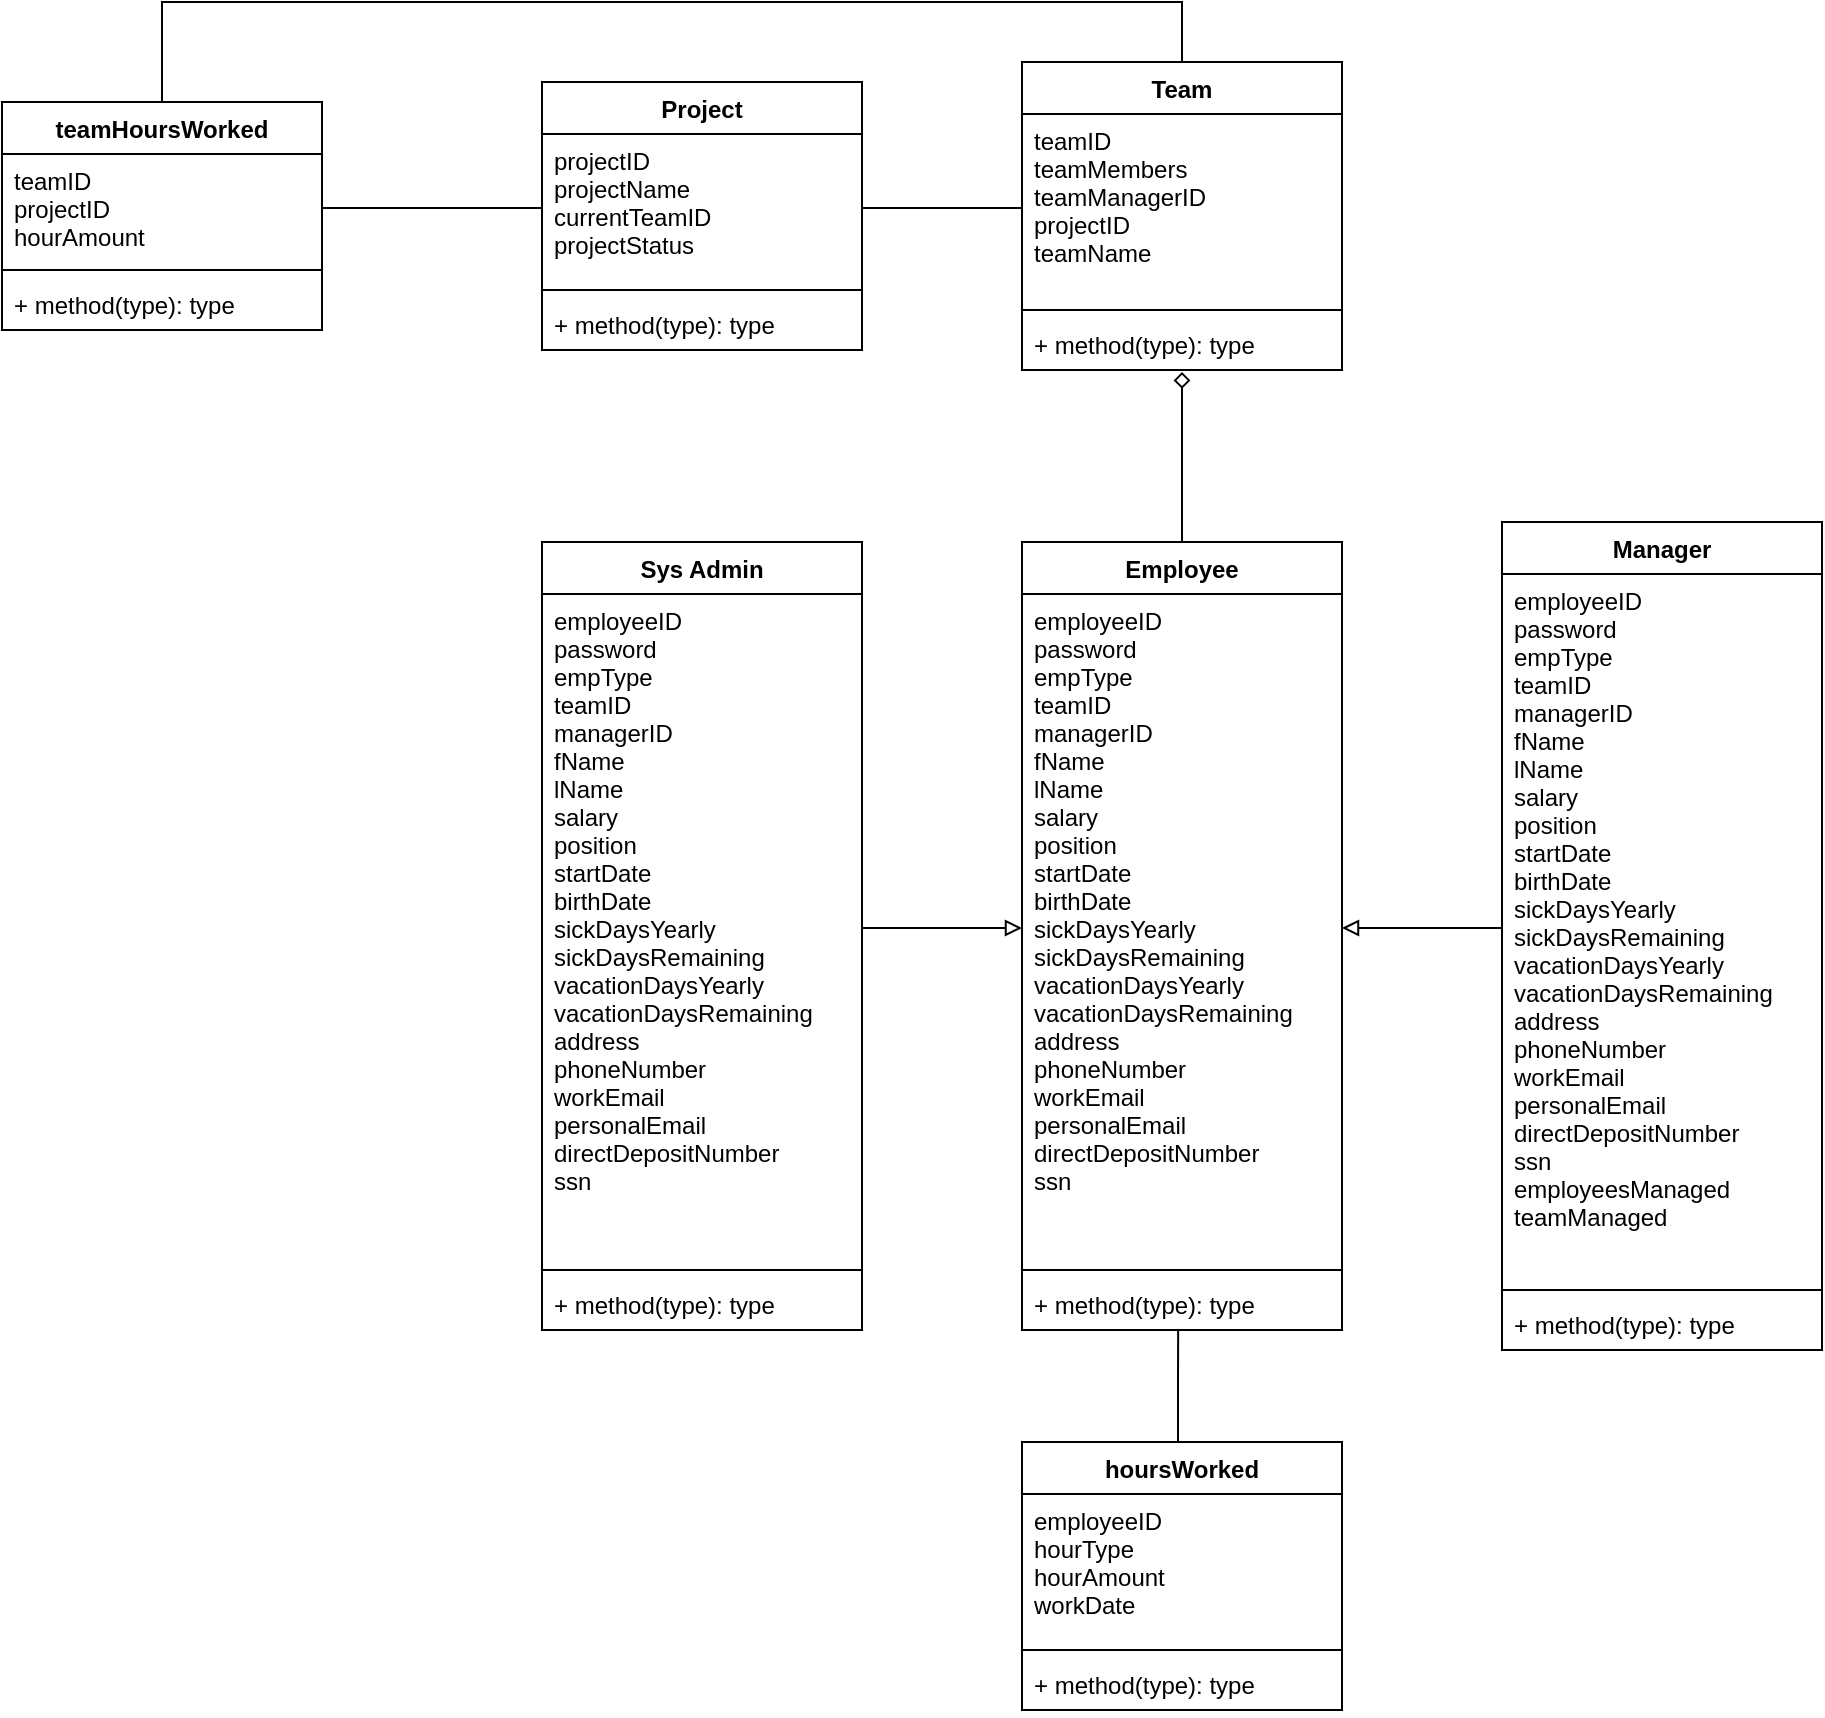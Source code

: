 <mxfile version="20.5.3" type="device"><diagram id="FQJfVwYiAihLI89Z-N0t" name="Page-1"><mxGraphModel dx="1550" dy="852" grid="1" gridSize="10" guides="1" tooltips="1" connect="1" arrows="1" fold="1" page="1" pageScale="1" pageWidth="850" pageHeight="1100" math="0" shadow="0"><root><mxCell id="0"/><mxCell id="1" parent="0"/><mxCell id="XTaZZh3F8GQkmYtVlKQd-25" style="edgeStyle=orthogonalEdgeStyle;rounded=0;orthogonalLoop=1;jettySize=auto;html=1;entryX=0.5;entryY=1.038;entryDx=0;entryDy=0;entryPerimeter=0;endArrow=diamond;endFill=0;startArrow=none;startFill=0;" parent="1" source="XTaZZh3F8GQkmYtVlKQd-1" target="XTaZZh3F8GQkmYtVlKQd-12" edge="1"><mxGeometry relative="1" as="geometry"/></mxCell><mxCell id="XTaZZh3F8GQkmYtVlKQd-1" value="Employee" style="swimlane;fontStyle=1;align=center;verticalAlign=top;childLayout=stackLayout;horizontal=1;startSize=26;horizontalStack=0;resizeParent=1;resizeParentMax=0;resizeLast=0;collapsible=1;marginBottom=0;" parent="1" vertex="1"><mxGeometry x="580" y="280" width="160" height="394" as="geometry"/></mxCell><mxCell id="XTaZZh3F8GQkmYtVlKQd-2" value="employeeID&#xA;password&#xA;empType&#xA;teamID&#xA;managerID&#xA;fName&#xA;lName&#xA;salary&#xA;position&#xA;startDate&#xA;birthDate&#xA;sickDaysYearly&#xA;sickDaysRemaining&#xA;vacationDaysYearly&#xA;vacationDaysRemaining&#xA;address&#xA;phoneNumber&#xA;workEmail&#xA;personalEmail&#xA;directDepositNumber&#xA;ssn" style="text;strokeColor=none;fillColor=none;align=left;verticalAlign=top;spacingLeft=4;spacingRight=4;overflow=hidden;rotatable=0;points=[[0,0.5],[1,0.5]];portConstraint=eastwest;" parent="XTaZZh3F8GQkmYtVlKQd-1" vertex="1"><mxGeometry y="26" width="160" height="334" as="geometry"/></mxCell><mxCell id="XTaZZh3F8GQkmYtVlKQd-3" value="" style="line;strokeWidth=1;fillColor=none;align=left;verticalAlign=middle;spacingTop=-1;spacingLeft=3;spacingRight=3;rotatable=0;labelPosition=right;points=[];portConstraint=eastwest;strokeColor=inherit;" parent="XTaZZh3F8GQkmYtVlKQd-1" vertex="1"><mxGeometry y="360" width="160" height="8" as="geometry"/></mxCell><mxCell id="XTaZZh3F8GQkmYtVlKQd-4" value="+ method(type): type" style="text;strokeColor=none;fillColor=none;align=left;verticalAlign=top;spacingLeft=4;spacingRight=4;overflow=hidden;rotatable=0;points=[[0,0.5],[1,0.5]];portConstraint=eastwest;" parent="XTaZZh3F8GQkmYtVlKQd-1" vertex="1"><mxGeometry y="368" width="160" height="26" as="geometry"/></mxCell><mxCell id="XTaZZh3F8GQkmYtVlKQd-5" value="Manager" style="swimlane;fontStyle=1;align=center;verticalAlign=top;childLayout=stackLayout;horizontal=1;startSize=26;horizontalStack=0;resizeParent=1;resizeParentMax=0;resizeLast=0;collapsible=1;marginBottom=0;" parent="1" vertex="1"><mxGeometry x="820" y="270" width="160" height="414" as="geometry"/></mxCell><mxCell id="XTaZZh3F8GQkmYtVlKQd-6" value="employeeID&#xA;password&#xA;empType&#xA;teamID&#xA;managerID&#xA;fName&#xA;lName&#xA;salary&#xA;position&#xA;startDate&#xA;birthDate&#xA;sickDaysYearly&#xA;sickDaysRemaining&#xA;vacationDaysYearly&#xA;vacationDaysRemaining&#xA;address&#xA;phoneNumber&#xA;workEmail&#xA;personalEmail&#xA;directDepositNumber&#xA;ssn&#xA;employeesManaged&#xA;teamManaged&#xA;" style="text;strokeColor=none;fillColor=none;align=left;verticalAlign=top;spacingLeft=4;spacingRight=4;overflow=hidden;rotatable=0;points=[[0,0.5],[1,0.5]];portConstraint=eastwest;" parent="XTaZZh3F8GQkmYtVlKQd-5" vertex="1"><mxGeometry y="26" width="160" height="354" as="geometry"/></mxCell><mxCell id="XTaZZh3F8GQkmYtVlKQd-7" value="" style="line;strokeWidth=1;fillColor=none;align=left;verticalAlign=middle;spacingTop=-1;spacingLeft=3;spacingRight=3;rotatable=0;labelPosition=right;points=[];portConstraint=eastwest;strokeColor=inherit;" parent="XTaZZh3F8GQkmYtVlKQd-5" vertex="1"><mxGeometry y="380" width="160" height="8" as="geometry"/></mxCell><mxCell id="XTaZZh3F8GQkmYtVlKQd-8" value="+ method(type): type" style="text;strokeColor=none;fillColor=none;align=left;verticalAlign=top;spacingLeft=4;spacingRight=4;overflow=hidden;rotatable=0;points=[[0,0.5],[1,0.5]];portConstraint=eastwest;" parent="XTaZZh3F8GQkmYtVlKQd-5" vertex="1"><mxGeometry y="388" width="160" height="26" as="geometry"/></mxCell><mxCell id="ic4KW6HveHuWjd_v77_n-6" style="edgeStyle=orthogonalEdgeStyle;rounded=0;orthogonalLoop=1;jettySize=auto;html=1;entryX=0.5;entryY=0;entryDx=0;entryDy=0;endArrow=none;endFill=0;" edge="1" parent="1" source="XTaZZh3F8GQkmYtVlKQd-9" target="ic4KW6HveHuWjd_v77_n-1"><mxGeometry relative="1" as="geometry"><Array as="points"><mxPoint x="660" y="10"/><mxPoint x="150" y="10"/></Array></mxGeometry></mxCell><mxCell id="XTaZZh3F8GQkmYtVlKQd-9" value="Team" style="swimlane;fontStyle=1;align=center;verticalAlign=top;childLayout=stackLayout;horizontal=1;startSize=26;horizontalStack=0;resizeParent=1;resizeParentMax=0;resizeLast=0;collapsible=1;marginBottom=0;" parent="1" vertex="1"><mxGeometry x="580" y="40" width="160" height="154" as="geometry"/></mxCell><mxCell id="XTaZZh3F8GQkmYtVlKQd-10" value="teamID&#xA;teamMembers&#xA;teamManagerID&#xA;projectID&#xA;teamName" style="text;strokeColor=none;fillColor=none;align=left;verticalAlign=top;spacingLeft=4;spacingRight=4;overflow=hidden;rotatable=0;points=[[0,0.5],[1,0.5]];portConstraint=eastwest;" parent="XTaZZh3F8GQkmYtVlKQd-9" vertex="1"><mxGeometry y="26" width="160" height="94" as="geometry"/></mxCell><mxCell id="XTaZZh3F8GQkmYtVlKQd-11" value="" style="line;strokeWidth=1;fillColor=none;align=left;verticalAlign=middle;spacingTop=-1;spacingLeft=3;spacingRight=3;rotatable=0;labelPosition=right;points=[];portConstraint=eastwest;strokeColor=inherit;" parent="XTaZZh3F8GQkmYtVlKQd-9" vertex="1"><mxGeometry y="120" width="160" height="8" as="geometry"/></mxCell><mxCell id="XTaZZh3F8GQkmYtVlKQd-12" value="+ method(type): type" style="text;strokeColor=none;fillColor=none;align=left;verticalAlign=top;spacingLeft=4;spacingRight=4;overflow=hidden;rotatable=0;points=[[0,0.5],[1,0.5]];portConstraint=eastwest;" parent="XTaZZh3F8GQkmYtVlKQd-9" vertex="1"><mxGeometry y="128" width="160" height="26" as="geometry"/></mxCell><mxCell id="XTaZZh3F8GQkmYtVlKQd-13" value="Project" style="swimlane;fontStyle=1;align=center;verticalAlign=top;childLayout=stackLayout;horizontal=1;startSize=26;horizontalStack=0;resizeParent=1;resizeParentMax=0;resizeLast=0;collapsible=1;marginBottom=0;" parent="1" vertex="1"><mxGeometry x="340" y="50" width="160" height="134" as="geometry"/></mxCell><mxCell id="XTaZZh3F8GQkmYtVlKQd-14" value="projectID&#xA;projectName&#xA;currentTeamID&#xA;projectStatus&#xA;" style="text;strokeColor=none;fillColor=none;align=left;verticalAlign=top;spacingLeft=4;spacingRight=4;overflow=hidden;rotatable=0;points=[[0,0.5],[1,0.5]];portConstraint=eastwest;" parent="XTaZZh3F8GQkmYtVlKQd-13" vertex="1"><mxGeometry y="26" width="160" height="74" as="geometry"/></mxCell><mxCell id="XTaZZh3F8GQkmYtVlKQd-15" value="" style="line;strokeWidth=1;fillColor=none;align=left;verticalAlign=middle;spacingTop=-1;spacingLeft=3;spacingRight=3;rotatable=0;labelPosition=right;points=[];portConstraint=eastwest;strokeColor=inherit;" parent="XTaZZh3F8GQkmYtVlKQd-13" vertex="1"><mxGeometry y="100" width="160" height="8" as="geometry"/></mxCell><mxCell id="XTaZZh3F8GQkmYtVlKQd-16" value="+ method(type): type" style="text;strokeColor=none;fillColor=none;align=left;verticalAlign=top;spacingLeft=4;spacingRight=4;overflow=hidden;rotatable=0;points=[[0,0.5],[1,0.5]];portConstraint=eastwest;" parent="XTaZZh3F8GQkmYtVlKQd-13" vertex="1"><mxGeometry y="108" width="160" height="26" as="geometry"/></mxCell><mxCell id="XTaZZh3F8GQkmYtVlKQd-22" style="edgeStyle=orthogonalEdgeStyle;rounded=0;orthogonalLoop=1;jettySize=auto;html=1;entryX=0;entryY=0.5;entryDx=0;entryDy=0;endArrow=none;endFill=0;" parent="1" source="XTaZZh3F8GQkmYtVlKQd-14" target="XTaZZh3F8GQkmYtVlKQd-10" edge="1"><mxGeometry relative="1" as="geometry"/></mxCell><mxCell id="XTaZZh3F8GQkmYtVlKQd-26" style="edgeStyle=orthogonalEdgeStyle;rounded=0;orthogonalLoop=1;jettySize=auto;html=1;endArrow=none;endFill=0;startArrow=block;startFill=0;" parent="1" source="XTaZZh3F8GQkmYtVlKQd-2" target="XTaZZh3F8GQkmYtVlKQd-6" edge="1"><mxGeometry relative="1" as="geometry"/></mxCell><mxCell id="zLpssXdFlxVnl-cOUPRP-1" value="Sys Admin" style="swimlane;fontStyle=1;align=center;verticalAlign=top;childLayout=stackLayout;horizontal=1;startSize=26;horizontalStack=0;resizeParent=1;resizeParentMax=0;resizeLast=0;collapsible=1;marginBottom=0;" parent="1" vertex="1"><mxGeometry x="340" y="280" width="160" height="394" as="geometry"/></mxCell><mxCell id="zLpssXdFlxVnl-cOUPRP-2" value="employeeID&#xA;password&#xA;empType&#xA;teamID&#xA;managerID&#xA;fName&#xA;lName&#xA;salary&#xA;position&#xA;startDate&#xA;birthDate&#xA;sickDaysYearly&#xA;sickDaysRemaining&#xA;vacationDaysYearly&#xA;vacationDaysRemaining&#xA;address&#xA;phoneNumber&#xA;workEmail&#xA;personalEmail&#xA;directDepositNumber&#xA;ssn" style="text;strokeColor=none;fillColor=none;align=left;verticalAlign=top;spacingLeft=4;spacingRight=4;overflow=hidden;rotatable=0;points=[[0,0.5],[1,0.5]];portConstraint=eastwest;" parent="zLpssXdFlxVnl-cOUPRP-1" vertex="1"><mxGeometry y="26" width="160" height="334" as="geometry"/></mxCell><mxCell id="zLpssXdFlxVnl-cOUPRP-3" value="" style="line;strokeWidth=1;fillColor=none;align=left;verticalAlign=middle;spacingTop=-1;spacingLeft=3;spacingRight=3;rotatable=0;labelPosition=right;points=[];portConstraint=eastwest;strokeColor=inherit;" parent="zLpssXdFlxVnl-cOUPRP-1" vertex="1"><mxGeometry y="360" width="160" height="8" as="geometry"/></mxCell><mxCell id="zLpssXdFlxVnl-cOUPRP-4" value="+ method(type): type" style="text;strokeColor=none;fillColor=none;align=left;verticalAlign=top;spacingLeft=4;spacingRight=4;overflow=hidden;rotatable=0;points=[[0,0.5],[1,0.5]];portConstraint=eastwest;" parent="zLpssXdFlxVnl-cOUPRP-1" vertex="1"><mxGeometry y="368" width="160" height="26" as="geometry"/></mxCell><mxCell id="zLpssXdFlxVnl-cOUPRP-7" style="edgeStyle=orthogonalEdgeStyle;rounded=0;orthogonalLoop=1;jettySize=auto;html=1;entryX=0;entryY=0.5;entryDx=0;entryDy=0;endArrow=block;endFill=0;" parent="1" source="zLpssXdFlxVnl-cOUPRP-2" target="XTaZZh3F8GQkmYtVlKQd-2" edge="1"><mxGeometry relative="1" as="geometry"/></mxCell><mxCell id="ic4KW6HveHuWjd_v77_n-1" value="teamHoursWorked" style="swimlane;fontStyle=1;align=center;verticalAlign=top;childLayout=stackLayout;horizontal=1;startSize=26;horizontalStack=0;resizeParent=1;resizeParentMax=0;resizeLast=0;collapsible=1;marginBottom=0;" vertex="1" parent="1"><mxGeometry x="70" y="60" width="160" height="114" as="geometry"/></mxCell><mxCell id="ic4KW6HveHuWjd_v77_n-2" value="teamID&#xA;projectID&#xA;hourAmount&#xA;" style="text;strokeColor=none;fillColor=none;align=left;verticalAlign=top;spacingLeft=4;spacingRight=4;overflow=hidden;rotatable=0;points=[[0,0.5],[1,0.5]];portConstraint=eastwest;" vertex="1" parent="ic4KW6HveHuWjd_v77_n-1"><mxGeometry y="26" width="160" height="54" as="geometry"/></mxCell><mxCell id="ic4KW6HveHuWjd_v77_n-3" value="" style="line;strokeWidth=1;fillColor=none;align=left;verticalAlign=middle;spacingTop=-1;spacingLeft=3;spacingRight=3;rotatable=0;labelPosition=right;points=[];portConstraint=eastwest;strokeColor=inherit;" vertex="1" parent="ic4KW6HveHuWjd_v77_n-1"><mxGeometry y="80" width="160" height="8" as="geometry"/></mxCell><mxCell id="ic4KW6HveHuWjd_v77_n-4" value="+ method(type): type" style="text;strokeColor=none;fillColor=none;align=left;verticalAlign=top;spacingLeft=4;spacingRight=4;overflow=hidden;rotatable=0;points=[[0,0.5],[1,0.5]];portConstraint=eastwest;" vertex="1" parent="ic4KW6HveHuWjd_v77_n-1"><mxGeometry y="88" width="160" height="26" as="geometry"/></mxCell><mxCell id="ic4KW6HveHuWjd_v77_n-5" style="edgeStyle=orthogonalEdgeStyle;rounded=0;orthogonalLoop=1;jettySize=auto;html=1;entryX=0;entryY=0.5;entryDx=0;entryDy=0;endArrow=none;endFill=0;" edge="1" parent="1" source="ic4KW6HveHuWjd_v77_n-2" target="XTaZZh3F8GQkmYtVlKQd-14"><mxGeometry relative="1" as="geometry"/></mxCell><mxCell id="ic4KW6HveHuWjd_v77_n-11" style="edgeStyle=orthogonalEdgeStyle;rounded=0;orthogonalLoop=1;jettySize=auto;html=1;entryX=0.488;entryY=1;entryDx=0;entryDy=0;entryPerimeter=0;endArrow=none;endFill=0;" edge="1" parent="1" source="ic4KW6HveHuWjd_v77_n-7" target="XTaZZh3F8GQkmYtVlKQd-4"><mxGeometry relative="1" as="geometry"><Array as="points"><mxPoint x="658" y="700"/><mxPoint x="658" y="700"/></Array></mxGeometry></mxCell><mxCell id="ic4KW6HveHuWjd_v77_n-7" value="hoursWorked" style="swimlane;fontStyle=1;align=center;verticalAlign=top;childLayout=stackLayout;horizontal=1;startSize=26;horizontalStack=0;resizeParent=1;resizeParentMax=0;resizeLast=0;collapsible=1;marginBottom=0;" vertex="1" parent="1"><mxGeometry x="580" y="730" width="160" height="134" as="geometry"/></mxCell><mxCell id="ic4KW6HveHuWjd_v77_n-8" value="employeeID&#xA;hourType&#xA;hourAmount&#xA;workDate&#xA;" style="text;strokeColor=none;fillColor=none;align=left;verticalAlign=top;spacingLeft=4;spacingRight=4;overflow=hidden;rotatable=0;points=[[0,0.5],[1,0.5]];portConstraint=eastwest;" vertex="1" parent="ic4KW6HveHuWjd_v77_n-7"><mxGeometry y="26" width="160" height="74" as="geometry"/></mxCell><mxCell id="ic4KW6HveHuWjd_v77_n-9" value="" style="line;strokeWidth=1;fillColor=none;align=left;verticalAlign=middle;spacingTop=-1;spacingLeft=3;spacingRight=3;rotatable=0;labelPosition=right;points=[];portConstraint=eastwest;strokeColor=inherit;" vertex="1" parent="ic4KW6HveHuWjd_v77_n-7"><mxGeometry y="100" width="160" height="8" as="geometry"/></mxCell><mxCell id="ic4KW6HveHuWjd_v77_n-10" value="+ method(type): type" style="text;strokeColor=none;fillColor=none;align=left;verticalAlign=top;spacingLeft=4;spacingRight=4;overflow=hidden;rotatable=0;points=[[0,0.5],[1,0.5]];portConstraint=eastwest;" vertex="1" parent="ic4KW6HveHuWjd_v77_n-7"><mxGeometry y="108" width="160" height="26" as="geometry"/></mxCell></root></mxGraphModel></diagram></mxfile>